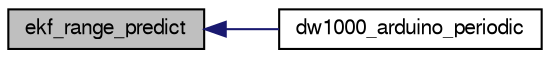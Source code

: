 digraph "ekf_range_predict"
{
  edge [fontname="FreeSans",fontsize="10",labelfontname="FreeSans",labelfontsize="10"];
  node [fontname="FreeSans",fontsize="10",shape=record];
  rankdir="LR";
  Node1 [label="ekf_range_predict",height=0.2,width=0.4,color="black", fillcolor="grey75", style="filled", fontcolor="black"];
  Node1 -> Node2 [dir="back",color="midnightblue",fontsize="10",style="solid",fontname="FreeSans"];
  Node2 [label="dw1000_arduino_periodic",height=0.2,width=0.4,color="black", fillcolor="white", style="filled",URL="$dw1000__arduino_8h.html#a37cdd8b01baa07937d73541c2a0da01e"];
}
